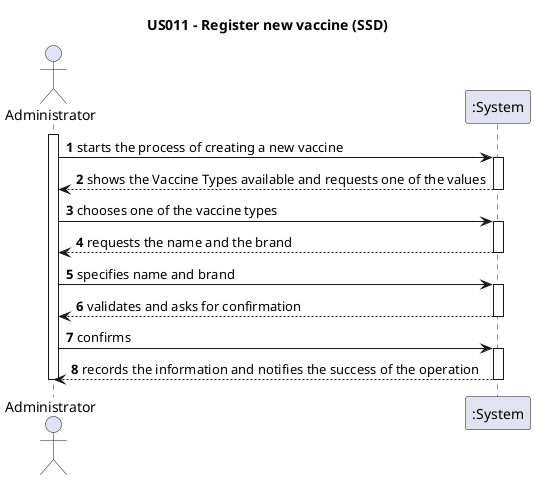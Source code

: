 @startuml
skinparam monochrome false
skinparam packageStyle rectangle
skinparam shadowing false

title US011 - Register new vaccine (SSD)

autonumber

actor Administrator
participant ":System" as System

activate Administrator
    Administrator -> System : starts the process of creating a new vaccine
    activate System
        System --> Administrator : shows the Vaccine Types available and requests one of the values
    deactivate System

    Administrator -> System : chooses one of the vaccine types
    activate System
        System --> Administrator : requests the name and the brand
    deactivate System

    Administrator -> System : specifies name and brand
    activate System
        System --> Administrator : validates and asks for confirmation
    deactivate System

    Administrator -> System : confirms
    activate System
        System --> Administrator : records the information and notifies the success of the operation
    deactivate System
deactivate Administrator

@enduml